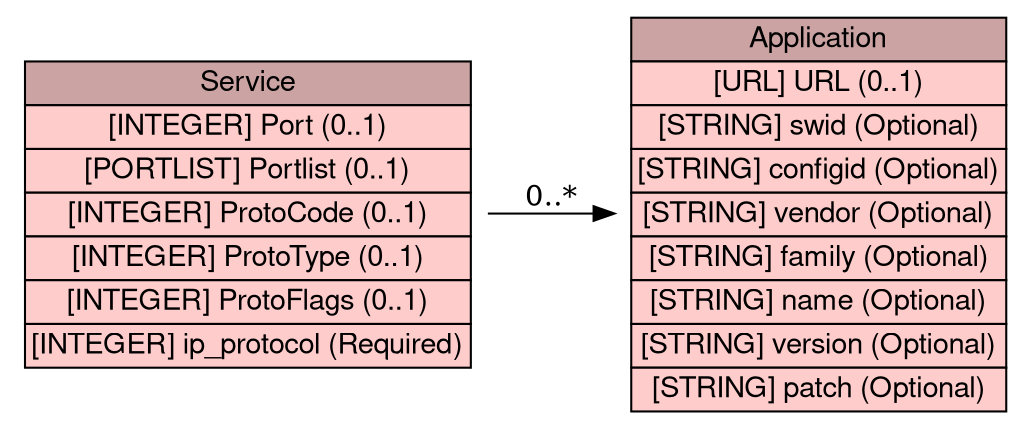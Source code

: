 digraph Service {
	graph [bb="0,0,482,197",
		rankdir=LR
	];
	node [label="\N"];
	Service	 [height=2.1528,
		label=<<table BORDER="0" CELLBORDER="1" CELLSPACING="0"> <tr> <td BGCOLOR="#cca3a3" HREF="/idmef_parser/IODEFv1/Service.html" TITLE="The Service class describes a network service of a host or network. The service is identified by specific port or list of ports, along with the application listening on that port. "><FONT FACE="Nimbus Sans L">Service</FONT></td> </tr>" %<tr><td BGCOLOR="#FFCCCC"  HREF="/idmef_parser/IODEFv1/Service.html" TITLE="A port number."><FONT FACE="Nimbus Sans L">[INTEGER] Port (0..1)</FONT></td></tr>%<tr><td BGCOLOR="#FFCCCC"  HREF="/idmef_parser/IODEFv1/Service.html" TITLE="A list of port numbers formatted according to Section 2.10."><FONT FACE="Nimbus Sans L">[PORTLIST] Portlist (0..1)</FONT></td></tr>%<tr><td BGCOLOR="#FFCCCC"  HREF="/idmef_parser/IODEFv1/Service.html" TITLE="A layer-4 protocol-specific code field (e.g., ICMP code field)."><FONT FACE="Nimbus Sans L">[INTEGER] ProtoCode (0..1)</FONT></td></tr>%<tr><td BGCOLOR="#FFCCCC"  HREF="/idmef_parser/IODEFv1/Service.html" TITLE="A layer-4 protocol specific type field (e.g., ICMP type field)."><FONT FACE="Nimbus Sans L">[INTEGER] ProtoType (0..1)</FONT></td></tr>%<tr><td BGCOLOR="#FFCCCC"  HREF="/idmef_parser/IODEFv1/Service.html" TITLE="A layer-4 protocol specific flag field (e.g., TCP flag field)."><FONT FACE="Nimbus Sans L">[INTEGER] ProtoFlags (0..1)</FONT></td></tr>%<tr><td BGCOLOR="#FFCCCC"  HREF="/idmef_parser/IODEFv1/Service.html" TITLE="The IANA protocol number."><FONT FACE="Nimbus Sans L">[INTEGER] ip_protocol (Required)</FONT></td></tr>%</table>>,
		pos="114,98.5",
		shape=plaintext,
		width=3.1667];
	Application	 [height=2.7361,
		label=<<table BORDER="0" CELLBORDER="1" CELLSPACING="0"> <tr> <td BGCOLOR="#cca3a3" HREF="/idmef_parser/IODEFv1/Application.html" TITLE="The Application class describes an application running on a System providing a Service. "><FONT FACE="Nimbus Sans L">Application</FONT></td> </tr>" %<tr><td BGCOLOR="#FFCCCC"  HREF="/idmef_parser/IODEFv1/Application.html" TITLE="A URL describing the application."><FONT FACE="Nimbus Sans L">[URL] URL (0..1)</FONT></td></tr>%<tr><td BGCOLOR="#FFCCCC"  HREF="/idmef_parser/IODEFv1/Application.html" TITLE="An identifier that can be used to reference this software."><FONT FACE="Nimbus Sans L">[STRING] swid (Optional)</FONT></td></tr>%<tr><td BGCOLOR="#FFCCCC"  HREF="/idmef_parser/IODEFv1/Application.html" TITLE="An identifier that can be used to reference a particular configuration of this software."><FONT FACE="Nimbus Sans L">[STRING] configid (Optional)</FONT></td></tr>%<tr><td BGCOLOR="#FFCCCC"  HREF="/idmef_parser/IODEFv1/Application.html" TITLE="Vendor name of the software."><FONT FACE="Nimbus Sans L">[STRING] vendor (Optional)</FONT></td></tr>%<tr><td BGCOLOR="#FFCCCC"  HREF="/idmef_parser/IODEFv1/Application.html" TITLE="Family of the software."><FONT FACE="Nimbus Sans L">[STRING] family (Optional)</FONT></td></tr>%<tr><td BGCOLOR="#FFCCCC"  HREF="/idmef_parser/IODEFv1/Application.html" TITLE="Name of the software."><FONT FACE="Nimbus Sans L">[STRING] name (Optional)</FONT></td></tr>%<tr><td BGCOLOR="#FFCCCC"  HREF="/idmef_parser/IODEFv1/Application.html" TITLE="Version of the software."><FONT FACE="Nimbus Sans L">[STRING] version (Optional)</FONT></td></tr>%<tr><td BGCOLOR="#FFCCCC"  HREF="/idmef_parser/IODEFv1/Application.html" TITLE="Patch or service pack level of the software."><FONT FACE="Nimbus Sans L">[STRING] patch (Optional)</FONT></td></tr>%</table>>,
		pos="384.5,98.5",
		shape=plaintext,
		width=2.7083];
	Service -> Application	 [label="0..*",
		lp="257.5,106",
		pos="e,286.83,98.5 228.32,98.5 244.29,98.5 260.66,98.5 276.51,98.5"];
}
